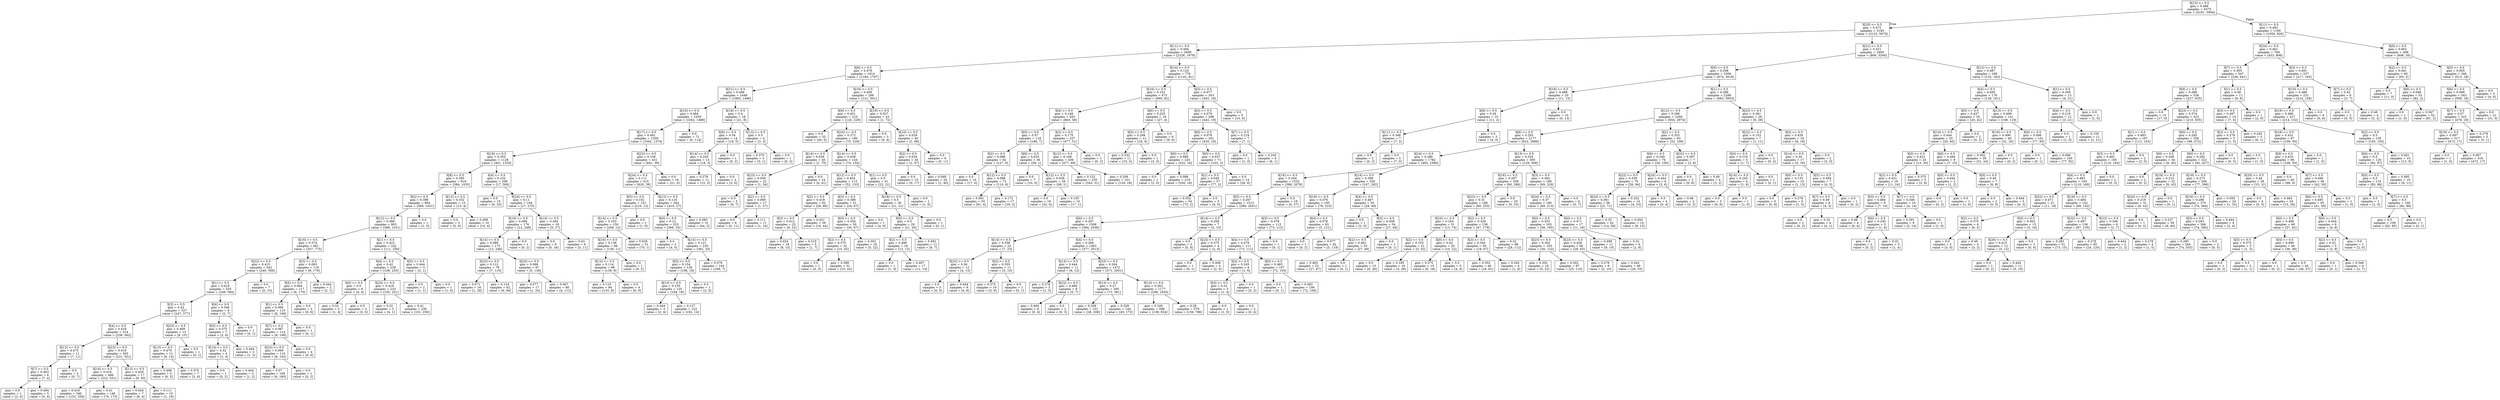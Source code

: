 digraph Tree {
node [shape=box] ;
0 [label="X[15] <= 0.5\ngini = 0.486\nsamples = 6375\nvalue = [4191, 5904]"] ;
1 [label="X[20] <= 0.5\ngini = 0.472\nsamples = 5185\nvalue = [3132, 5078]"] ;
0 -> 1 [labeldistance=2.5, labelangle=45, headlabel="True"] ;
2 [label="X[11] <= 0.5\ngini = 0.494\nsamples = 2690\nvalue = [2326, 1878]"] ;
1 -> 2 ;
3 [label="X[6] <= 0.5\ngini = 0.479\nsamples = 1914\nvalue = [1184, 1797]"] ;
2 -> 3 ;
4 [label="X[21] <= 0.5\ngini = 0.486\nsamples = 1648\nvalue = [1063, 1496]"] ;
3 -> 4 ;
5 [label="X[10] <= 0.5\ngini = 0.484\nsamples = 1630\nvalue = [1042, 1488]"] ;
4 -> 5 ;
6 [label="X[17] <= 0.5\ngini = 0.491\nsamples = 1559\nvalue = [1042, 1374]"] ;
5 -> 6 ;
7 [label="X[18] <= 0.5\ngini = 0.355\nsamples = 1128\nvalue = [401, 1335]"] ;
6 -> 7 ;
8 [label="X[8] <= 0.5\ngini = 0.395\nsamples = 919\nvalue = [384, 1035]"] ;
7 -> 8 ;
9 [label="X[2] <= 0.5\ngini = 0.388\nsamples = 904\nvalue = [369, 1031]"] ;
8 -> 9 ;
10 [label="X[12] <= 0.5\ngini = 0.388\nsamples = 903\nvalue = [368, 1031]"] ;
9 -> 10 ;
11 [label="X[16] <= 0.5\ngini = 0.374\nsamples = 661\nvalue = [257, 775]"] ;
10 -> 11 ;
12 [label="X[22] <= 0.5\ngini = 0.415\nsamples = 542\nvalue = [249, 599]"] ;
11 -> 12 ;
13 [label="X[1] <= 0.5\ngini = 0.419\nsamples = 535\nvalue = [249, 584]"] ;
12 -> 13 ;
14 [label="X[3] <= 0.5\ngini = 0.42\nsamples = 527\nvalue = [247, 577]"] ;
13 -> 14 ;
15 [label="X[4] <= 0.5\ngini = 0.418\nsamples = 514\nvalue = [238, 562]"] ;
14 -> 15 ;
16 [label="X[13] <= 0.5\ngini = 0.475\nsamples = 11\nvalue = [7, 11]"] ;
15 -> 16 ;
17 [label="X[7] <= 0.5\ngini = 0.463\nsamples = 6\nvalue = [7, 4]"] ;
16 -> 17 ;
18 [label="gini = 0.0\nsamples = 1\nvalue = [2, 0]"] ;
17 -> 18 ;
19 [label="gini = 0.494\nsamples = 5\nvalue = [5, 4]"] ;
17 -> 19 ;
20 [label="gini = 0.0\nsamples = 5\nvalue = [0, 7]"] ;
16 -> 20 ;
21 [label="X[23] <= 0.5\ngini = 0.416\nsamples = 503\nvalue = [231, 551]"] ;
15 -> 21 ;
22 [label="X[14] <= 0.5\ngini = 0.416\nsamples = 486\nvalue = [222, 531]"] ;
21 -> 22 ;
23 [label="gini = 0.418\nsamples = 340\nvalue = [152, 358]"] ;
22 -> 23 ;
24 [label="gini = 0.41\nsamples = 146\nvalue = [70, 173]"] ;
22 -> 24 ;
25 [label="X[13] <= 0.5\ngini = 0.428\nsamples = 17\nvalue = [9, 20]"] ;
21 -> 25 ;
26 [label="gini = 0.444\nsamples = 7\nvalue = [8, 4]"] ;
25 -> 26 ;
27 [label="gini = 0.111\nsamples = 10\nvalue = [1, 16]"] ;
25 -> 27 ;
28 [label="X[23] <= 0.5\ngini = 0.469\nsamples = 13\nvalue = [9, 15]"] ;
14 -> 28 ;
29 [label="X[13] <= 0.5\ngini = 0.476\nsamples = 12\nvalue = [9, 14]"] ;
28 -> 29 ;
30 [label="gini = 0.496\nsamples = 5\nvalue = [6, 5]"] ;
29 -> 30 ;
31 [label="gini = 0.375\nsamples = 7\nvalue = [3, 9]"] ;
29 -> 31 ;
32 [label="gini = 0.0\nsamples = 1\nvalue = [0, 1]"] ;
28 -> 32 ;
33 [label="X[4] <= 0.5\ngini = 0.346\nsamples = 8\nvalue = [2, 7]"] ;
13 -> 33 ;
34 [label="X[5] <= 0.5\ngini = 0.375\nsamples = 7\nvalue = [2, 6]"] ;
33 -> 34 ;
35 [label="X[14] <= 0.5\ngini = 0.32\nsamples = 4\nvalue = [1, 4]"] ;
34 -> 35 ;
36 [label="gini = 0.0\nsamples = 1\nvalue = [0, 2]"] ;
35 -> 36 ;
37 [label="gini = 0.444\nsamples = 3\nvalue = [1, 2]"] ;
35 -> 37 ;
38 [label="gini = 0.444\nsamples = 3\nvalue = [1, 2]"] ;
34 -> 38 ;
39 [label="gini = 0.0\nsamples = 1\nvalue = [0, 1]"] ;
33 -> 39 ;
40 [label="gini = 0.0\nsamples = 7\nvalue = [0, 15]"] ;
12 -> 40 ;
41 [label="X[3] <= 0.5\ngini = 0.083\nsamples = 119\nvalue = [8, 176]"] ;
11 -> 41 ;
42 [label="X[5] <= 0.5\ngini = 0.064\nsamples = 117\nvalue = [6, 175]"] ;
41 -> 42 ;
43 [label="X[1] <= 0.5\ngini = 0.066\nsamples = 115\nvalue = [6, 169]"] ;
42 -> 43 ;
44 [label="X[7] <= 0.5\ngini = 0.067\nsamples = 114\nvalue = [6, 168]"] ;
43 -> 44 ;
45 [label="X[23] <= 0.5\ngini = 0.069\nsamples = 110\nvalue = [6, 162]"] ;
44 -> 45 ;
46 [label="gini = 0.07\nsamples = 109\nvalue = [6, 160]"] ;
45 -> 46 ;
47 [label="gini = 0.0\nsamples = 1\nvalue = [0, 2]"] ;
45 -> 47 ;
48 [label="gini = 0.0\nsamples = 4\nvalue = [0, 6]"] ;
44 -> 48 ;
49 [label="gini = 0.0\nsamples = 1\nvalue = [0, 1]"] ;
43 -> 49 ;
50 [label="gini = 0.0\nsamples = 2\nvalue = [0, 6]"] ;
42 -> 50 ;
51 [label="gini = 0.444\nsamples = 2\nvalue = [2, 1]"] ;
41 -> 51 ;
52 [label="X[1] <= 0.5\ngini = 0.422\nsamples = 242\nvalue = [111, 256]"] ;
10 -> 52 ;
53 [label="X[4] <= 0.5\ngini = 0.42\nsamples = 239\nvalue = [109, 255]"] ;
52 -> 53 ;
54 [label="X[0] <= 0.5\ngini = 0.5\nsamples = 6\nvalue = [4, 4]"] ;
53 -> 54 ;
55 [label="gini = 0.32\nsamples = 3\nvalue = [1, 4]"] ;
54 -> 55 ;
56 [label="gini = 0.0\nsamples = 3\nvalue = [3, 0]"] ;
54 -> 56 ;
57 [label="X[24] <= 0.5\ngini = 0.416\nsamples = 233\nvalue = [105, 251]"] ;
53 -> 57 ;
58 [label="gini = 0.32\nsamples = 3\nvalue = [4, 1]"] ;
57 -> 58 ;
59 [label="gini = 0.41\nsamples = 230\nvalue = [101, 250]"] ;
57 -> 59 ;
60 [label="X[5] <= 0.5\ngini = 0.444\nsamples = 3\nvalue = [2, 1]"] ;
52 -> 60 ;
61 [label="gini = 0.5\nsamples = 2\nvalue = [1, 1]"] ;
60 -> 61 ;
62 [label="gini = 0.0\nsamples = 1\nvalue = [1, 0]"] ;
60 -> 62 ;
63 [label="gini = 0.0\nsamples = 1\nvalue = [1, 0]"] ;
9 -> 63 ;
64 [label="X[13] <= 0.5\ngini = 0.332\nsamples = 15\nvalue = [15, 4]"] ;
8 -> 64 ;
65 [label="gini = 0.0\nsamples = 5\nvalue = [5, 0]"] ;
64 -> 65 ;
66 [label="gini = 0.408\nsamples = 10\nvalue = [10, 4]"] ;
64 -> 66 ;
67 [label="X[4] <= 0.5\ngini = 0.102\nsamples = 209\nvalue = [17, 300]"] ;
7 -> 67 ;
68 [label="gini = 0.0\nsamples = 15\nvalue = [0, 25]"] ;
67 -> 68 ;
69 [label="X[24] <= 0.5\ngini = 0.11\nsamples = 194\nvalue = [17, 275]"] ;
67 -> 69 ;
70 [label="X[16] <= 0.5\ngini = 0.088\nsamples = 176\nvalue = [12, 248]"] ;
69 -> 70 ;
71 [label="X[14] <= 0.5\ngini = 0.089\nsamples = 175\nvalue = [12, 246]"] ;
70 -> 71 ;
72 [label="X[23] <= 0.5\ngini = 0.112\nsamples = 78\nvalue = [7, 110]"] ;
71 -> 72 ;
73 [label="gini = 0.071\nsamples = 16\nvalue = [1, 26]"] ;
72 -> 73 ;
74 [label="gini = 0.124\nsamples = 62\nvalue = [6, 84]"] ;
72 -> 74 ;
75 [label="X[23] <= 0.5\ngini = 0.068\nsamples = 97\nvalue = [5, 136]"] ;
71 -> 75 ;
76 [label="gini = 0.077\nsamples = 17\nvalue = [1, 24]"] ;
75 -> 76 ;
77 [label="gini = 0.067\nsamples = 80\nvalue = [4, 112]"] ;
75 -> 77 ;
78 [label="gini = 0.0\nsamples = 1\nvalue = [0, 2]"] ;
70 -> 78 ;
79 [label="X[14] <= 0.5\ngini = 0.264\nsamples = 18\nvalue = [5, 27]"] ;
69 -> 79 ;
80 [label="gini = 0.0\nsamples = 9\nvalue = [0, 16]"] ;
79 -> 80 ;
81 [label="gini = 0.43\nsamples = 9\nvalue = [5, 11]"] ;
79 -> 81 ;
82 [label="X[22] <= 0.5\ngini = 0.108\nsamples = 431\nvalue = [641, 39]"] ;
6 -> 82 ;
83 [label="X[24] <= 0.5\ngini = 0.111\nsamples = 415\nvalue = [620, 39]"] ;
82 -> 83 ;
84 [label="X[5] <= 0.5\ngini = 0.102\nsamples = 151\nvalue = [210, 12]"] ;
83 -> 84 ;
85 [label="X[14] <= 0.5\ngini = 0.103\nsamples = 150\nvalue = [209, 12]"] ;
84 -> 85 ;
86 [label="X[16] <= 0.5\ngini = 0.136\nsamples = 99\nvalue = [139, 11]"] ;
85 -> 86 ;
87 [label="X[12] <= 0.5\ngini = 0.114\nsamples = 98\nvalue = [139, 9]"] ;
86 -> 87 ;
88 [label="gini = 0.119\nsamples = 94\nvalue = [133, 9]"] ;
87 -> 88 ;
89 [label="gini = 0.0\nsamples = 4\nvalue = [6, 0]"] ;
87 -> 89 ;
90 [label="gini = 0.0\nsamples = 1\nvalue = [0, 2]"] ;
86 -> 90 ;
91 [label="gini = 0.028\nsamples = 51\nvalue = [70, 1]"] ;
85 -> 91 ;
92 [label="gini = 0.0\nsamples = 1\nvalue = [1, 0]"] ;
84 -> 92 ;
93 [label="X[12] <= 0.5\ngini = 0.116\nsamples = 264\nvalue = [410, 27]"] ;
83 -> 93 ;
94 [label="X[0] <= 0.5\ngini = 0.12\nsamples = 233\nvalue = [366, 25]"] ;
93 -> 94 ;
95 [label="gini = 0.0\nsamples = 3\nvalue = [4, 0]"] ;
94 -> 95 ;
96 [label="X[14] <= 0.5\ngini = 0.121\nsamples = 230\nvalue = [362, 25]"] ;
94 -> 96 ;
97 [label="X[5] <= 0.5\ngini = 0.154\nsamples = 126\nvalue = [196, 18]"] ;
96 -> 97 ;
98 [label="X[13] <= 0.5\ngini = 0.155\nsamples = 125\nvalue = [194, 18]"] ;
97 -> 98 ;
99 [label="gini = 0.444\nsamples = 3\nvalue = [2, 4]"] ;
98 -> 99 ;
100 [label="gini = 0.127\nsamples = 122\nvalue = [192, 14]"] ;
98 -> 100 ;
101 [label="gini = 0.0\nsamples = 1\nvalue = [2, 0]"] ;
97 -> 101 ;
102 [label="gini = 0.078\nsamples = 104\nvalue = [166, 7]"] ;
96 -> 102 ;
103 [label="gini = 0.083\nsamples = 31\nvalue = [44, 2]"] ;
93 -> 103 ;
104 [label="gini = 0.0\nsamples = 16\nvalue = [21, 0]"] ;
82 -> 104 ;
105 [label="gini = 0.0\nsamples = 71\nvalue = [0, 114]"] ;
5 -> 105 ;
106 [label="X[18] <= 0.5\ngini = 0.4\nsamples = 18\nvalue = [21, 8]"] ;
4 -> 106 ;
107 [label="X[9] <= 0.5\ngini = 0.34\nsamples = 14\nvalue = [18, 5]"] ;
106 -> 107 ;
108 [label="X[14] <= 0.5\ngini = 0.245\nsamples = 13\nvalue = [18, 3]"] ;
107 -> 108 ;
109 [label="gini = 0.278\nsamples = 11\nvalue = [15, 3]"] ;
108 -> 109 ;
110 [label="gini = 0.0\nsamples = 2\nvalue = [3, 0]"] ;
108 -> 110 ;
111 [label="gini = 0.0\nsamples = 1\nvalue = [0, 2]"] ;
107 -> 111 ;
112 [label="X[13] <= 0.5\ngini = 0.5\nsamples = 4\nvalue = [3, 3]"] ;
106 -> 112 ;
113 [label="gini = 0.375\nsamples = 3\nvalue = [3, 1]"] ;
112 -> 113 ;
114 [label="gini = 0.0\nsamples = 1\nvalue = [0, 2]"] ;
112 -> 114 ;
115 [label="X[16] <= 0.5\ngini = 0.409\nsamples = 266\nvalue = [121, 301]"] ;
3 -> 115 ;
116 [label="X[9] <= 0.5\ngini = 0.451\nsamples = 223\nvalue = [120, 229]"] ;
115 -> 116 ;
117 [label="gini = 0.0\nsamples = 33\nvalue = [45, 0]"] ;
116 -> 117 ;
118 [label="X[24] <= 0.5\ngini = 0.372\nsamples = 190\nvalue = [75, 229]"] ;
116 -> 118 ;
119 [label="X[14] <= 0.5\ngini = 0.026\nsamples = 46\nvalue = [1, 75]"] ;
118 -> 119 ;
120 [label="X[23] <= 0.5\ngini = 0.056\nsamples = 22\nvalue = [1, 34]"] ;
119 -> 120 ;
121 [label="gini = 0.0\nsamples = 5\nvalue = [0, 7]"] ;
120 -> 121 ;
122 [label="X[2] <= 0.5\ngini = 0.069\nsamples = 17\nvalue = [1, 27]"] ;
120 -> 122 ;
123 [label="gini = 0.0\nsamples = 6\nvalue = [0, 11]"] ;
122 -> 123 ;
124 [label="gini = 0.111\nsamples = 11\nvalue = [1, 16]"] ;
122 -> 124 ;
125 [label="gini = 0.0\nsamples = 24\nvalue = [0, 41]"] ;
119 -> 125 ;
126 [label="X[14] <= 0.5\ngini = 0.438\nsamples = 144\nvalue = [74, 154]"] ;
118 -> 126 ;
127 [label="X[12] <= 0.5\ngini = 0.404\nsamples = 113\nvalue = [52, 133]"] ;
126 -> 127 ;
128 [label="X[2] <= 0.5\ngini = 0.418\nsamples = 62\nvalue = [28, 66]"] ;
127 -> 128 ;
129 [label="X[3] <= 0.5\ngini = 0.412\nsamples = 23\nvalue = [9, 22]"] ;
128 -> 129 ;
130 [label="gini = 0.454\nsamples = 18\nvalue = [8, 15]"] ;
129 -> 130 ;
131 [label="gini = 0.219\nsamples = 5\nvalue = [1, 7]"] ;
129 -> 131 ;
132 [label="gini = 0.421\nsamples = 39\nvalue = [19, 44]"] ;
128 -> 132 ;
133 [label="X[3] <= 0.5\ngini = 0.388\nsamples = 51\nvalue = [24, 67]"] ;
127 -> 133 ;
134 [label="X[0] <= 0.5\ngini = 0.354\nsamples = 50\nvalue = [20, 67]"] ;
133 -> 134 ;
135 [label="X[2] <= 0.5\ngini = 0.375\nsamples = 32\nvalue = [15, 45]"] ;
134 -> 135 ;
136 [label="gini = 0.0\nsamples = 1\nvalue = [0, 3]"] ;
135 -> 136 ;
137 [label="gini = 0.388\nsamples = 31\nvalue = [15, 42]"] ;
135 -> 137 ;
138 [label="gini = 0.302\nsamples = 18\nvalue = [5, 22]"] ;
134 -> 138 ;
139 [label="gini = 0.0\nsamples = 1\nvalue = [4, 0]"] ;
133 -> 139 ;
140 [label="X[1] <= 0.5\ngini = 0.5\nsamples = 31\nvalue = [22, 21]"] ;
126 -> 140 ;
141 [label="X[18] <= 0.5\ngini = 0.5\nsamples = 30\nvalue = [21, 21]"] ;
140 -> 141 ;
142 [label="X[0] <= 0.5\ngini = 0.5\nsamples = 29\nvalue = [21, 20]"] ;
141 -> 142 ;
143 [label="X[2] <= 0.5\ngini = 0.499\nsamples = 18\nvalue = [12, 13]"] ;
142 -> 143 ;
144 [label="gini = 0.0\nsamples = 1\nvalue = [1, 0]"] ;
143 -> 144 ;
145 [label="gini = 0.497\nsamples = 17\nvalue = [11, 13]"] ;
143 -> 145 ;
146 [label="gini = 0.492\nsamples = 11\nvalue = [9, 7]"] ;
142 -> 146 ;
147 [label="gini = 0.0\nsamples = 1\nvalue = [0, 1]"] ;
141 -> 147 ;
148 [label="gini = 0.0\nsamples = 1\nvalue = [1, 0]"] ;
140 -> 148 ;
149 [label="X[19] <= 0.5\ngini = 0.027\nsamples = 43\nvalue = [1, 72]"] ;
115 -> 149 ;
150 [label="gini = 0.0\nsamples = 3\nvalue = [0, 4]"] ;
149 -> 150 ;
151 [label="X[10] <= 0.5\ngini = 0.029\nsamples = 40\nvalue = [1, 68]"] ;
149 -> 151 ;
152 [label="X[2] <= 0.5\ngini = 0.034\nsamples = 34\nvalue = [1, 57]"] ;
151 -> 152 ;
153 [label="gini = 0.0\nsamples = 10\nvalue = [0, 17]"] ;
152 -> 153 ;
154 [label="gini = 0.048\nsamples = 24\nvalue = [1, 40]"] ;
152 -> 154 ;
155 [label="gini = 0.0\nsamples = 6\nvalue = [0, 11]"] ;
151 -> 155 ;
156 [label="X[14] <= 0.5\ngini = 0.124\nsamples = 776\nvalue = [1142, 81]"] ;
2 -> 156 ;
157 [label="X[16] <= 0.5\ngini = 0.151\nsamples = 473\nvalue = [690, 62]"] ;
156 -> 157 ;
158 [label="X[4] <= 0.5\ngini = 0.148\nsamples = 455\nvalue = [663, 58]"] ;
157 -> 158 ;
159 [label="X[0] <= 0.5\ngini = 0.07\nsamples = 118\nvalue = [186, 7]"] ;
158 -> 159 ;
160 [label="X[2] <= 0.5\ngini = 0.086\nsamples = 82\nvalue = [127, 6]"] ;
159 -> 160 ;
161 [label="gini = 0.0\nsamples = 10\nvalue = [17, 0]"] ;
160 -> 161 ;
162 [label="X[12] <= 0.5\ngini = 0.098\nsamples = 72\nvalue = [110, 6]"] ;
160 -> 162 ;
163 [label="gini = 0.081\nsamples = 55\nvalue = [91, 4]"] ;
162 -> 163 ;
164 [label="gini = 0.172\nsamples = 17\nvalue = [19, 2]"] ;
162 -> 164 ;
165 [label="X[6] <= 0.5\ngini = 0.033\nsamples = 36\nvalue = [59, 1]"] ;
159 -> 165 ;
166 [label="gini = 0.0\nsamples = 7\nvalue = [10, 0]"] ;
165 -> 166 ;
167 [label="X[12] <= 0.5\ngini = 0.039\nsamples = 29\nvalue = [49, 1]"] ;
165 -> 167 ;
168 [label="gini = 0.0\nsamples = 19\nvalue = [32, 0]"] ;
167 -> 168 ;
169 [label="gini = 0.105\nsamples = 10\nvalue = [17, 1]"] ;
167 -> 169 ;
170 [label="X[2] <= 0.5\ngini = 0.175\nsamples = 337\nvalue = [477, 51]"] ;
158 -> 170 ;
171 [label="X[12] <= 0.5\ngini = 0.169\nsamples = 336\nvalue = [477, 49]"] ;
170 -> 171 ;
172 [label="gini = 0.152\nsamples = 235\nvalue = [343, 31]"] ;
171 -> 172 ;
173 [label="gini = 0.209\nsamples = 101\nvalue = [134, 18]"] ;
171 -> 173 ;
174 [label="gini = 0.0\nsamples = 1\nvalue = [0, 2]"] ;
170 -> 174 ;
175 [label="X[6] <= 0.5\ngini = 0.225\nsamples = 18\nvalue = [27, 4]"] ;
157 -> 175 ;
176 [label="X[5] <= 0.5\ngini = 0.298\nsamples = 12\nvalue = [18, 4]"] ;
175 -> 176 ;
177 [label="gini = 0.332\nsamples = 11\nvalue = [15, 4]"] ;
176 -> 177 ;
178 [label="gini = 0.0\nsamples = 1\nvalue = [3, 0]"] ;
176 -> 178 ;
179 [label="gini = 0.0\nsamples = 6\nvalue = [9, 0]"] ;
175 -> 179 ;
180 [label="X[5] <= 0.5\ngini = 0.077\nsamples = 303\nvalue = [452, 19]"] ;
156 -> 180 ;
181 [label="X[3] <= 0.5\ngini = 0.079\nsamples = 298\nvalue = [442, 19]"] ;
180 -> 181 ;
182 [label="X[6] <= 0.5\ngini = 0.076\nsamples = 291\nvalue = [435, 18]"] ;
181 -> 182 ;
183 [label="X[0] <= 0.5\ngini = 0.088\nsamples = 220\nvalue = [332, 16]"] ;
182 -> 183 ;
184 [label="gini = 0.0\nsamples = 1\nvalue = [2, 0]"] ;
183 -> 184 ;
185 [label="gini = 0.088\nsamples = 219\nvalue = [330, 16]"] ;
183 -> 185 ;
186 [label="X[0] <= 0.5\ngini = 0.037\nsamples = 71\nvalue = [103, 2]"] ;
182 -> 186 ;
187 [label="X[1] <= 0.5\ngini = 0.049\nsamples = 57\nvalue = [77, 2]"] ;
186 -> 187 ;
188 [label="gini = 0.052\nsamples = 54\nvalue = [73, 2]"] ;
187 -> 188 ;
189 [label="gini = 0.0\nsamples = 3\nvalue = [4, 0]"] ;
187 -> 189 ;
190 [label="gini = 0.0\nsamples = 14\nvalue = [26, 0]"] ;
186 -> 190 ;
191 [label="X[7] <= 0.5\ngini = 0.219\nsamples = 7\nvalue = [7, 1]"] ;
181 -> 191 ;
192 [label="gini = 0.0\nsamples = 1\nvalue = [1, 0]"] ;
191 -> 192 ;
193 [label="gini = 0.245\nsamples = 6\nvalue = [6, 1]"] ;
191 -> 193 ;
194 [label="gini = 0.0\nsamples = 5\nvalue = [10, 0]"] ;
180 -> 194 ;
195 [label="X[21] <= 0.5\ngini = 0.321\nsamples = 2495\nvalue = [806, 3200]"] ;
1 -> 195 ;
196 [label="X[9] <= 0.5\ngini = 0.298\nsamples = 2306\nvalue = [674, 3018]"] ;
195 -> 196 ;
197 [label="X[16] <= 0.5\ngini = 0.488\nsamples = 20\nvalue = [11, 15]"] ;
196 -> 197 ;
198 [label="X[8] <= 0.5\ngini = 0.26\nsamples = 10\nvalue = [11, 2]"] ;
197 -> 198 ;
199 [label="X[11] <= 0.5\ngini = 0.346\nsamples = 7\nvalue = [7, 2]"] ;
198 -> 199 ;
200 [label="gini = 0.0\nsamples = 2\nvalue = [0, 2]"] ;
199 -> 200 ;
201 [label="gini = 0.0\nsamples = 5\nvalue = [7, 0]"] ;
199 -> 201 ;
202 [label="gini = 0.0\nsamples = 3\nvalue = [4, 0]"] ;
198 -> 202 ;
203 [label="gini = 0.0\nsamples = 10\nvalue = [0, 13]"] ;
197 -> 203 ;
204 [label="X[1] <= 0.5\ngini = 0.296\nsamples = 2286\nvalue = [663, 3003]"] ;
196 -> 204 ;
205 [label="X[12] <= 0.5\ngini = 0.296\nsamples = 2260\nvalue = [654, 2974]"] ;
204 -> 205 ;
206 [label="X[6] <= 0.5\ngini = 0.293\nsamples = 2177\nvalue = [622, 2866]"] ;
205 -> 206 ;
207 [label="X[24] <= 0.5\ngini = 0.286\nsamples = 1782\nvalue = [493, 2360]"] ;
206 -> 207 ;
208 [label="X[16] <= 0.5\ngini = 0.264\nsamples = 1532\nvalue = [386, 2078]"] ;
207 -> 208 ;
209 [label="X[5] <= 0.5\ngini = 0.267\nsamples = 1513\nvalue = [386, 2051]"] ;
208 -> 209 ;
210 [label="X[0] <= 0.5\ngini = 0.267\nsamples = 1506\nvalue = [384, 2036]"] ;
209 -> 210 ;
211 [label="X[14] <= 0.5\ngini = 0.358\nsamples = 23\nvalue = [7, 23]"] ;
210 -> 211 ;
212 [label="X[23] <= 0.5\ngini = 0.36\nsamples = 12\nvalue = [4, 13]"] ;
211 -> 212 ;
213 [label="gini = 0.0\nsamples = 3\nvalue = [0, 5]"] ;
212 -> 213 ;
214 [label="gini = 0.444\nsamples = 9\nvalue = [4, 8]"] ;
212 -> 214 ;
215 [label="X[2] <= 0.5\ngini = 0.355\nsamples = 11\nvalue = [3, 10]"] ;
211 -> 215 ;
216 [label="gini = 0.375\nsamples = 10\nvalue = [3, 9]"] ;
215 -> 216 ;
217 [label="gini = 0.0\nsamples = 1\nvalue = [0, 1]"] ;
215 -> 217 ;
218 [label="X[4] <= 0.5\ngini = 0.266\nsamples = 1483\nvalue = [377, 2013]"] ;
210 -> 218 ;
219 [label="X[14] <= 0.5\ngini = 0.444\nsamples = 11\nvalue = [6, 12]"] ;
218 -> 219 ;
220 [label="gini = 0.278\nsamples = 3\nvalue = [1, 5]"] ;
219 -> 220 ;
221 [label="X[22] <= 0.5\ngini = 0.486\nsamples = 8\nvalue = [5, 7]"] ;
219 -> 221 ;
222 [label="gini = 0.494\nsamples = 6\nvalue = [5, 4]"] ;
221 -> 222 ;
223 [label="gini = 0.0\nsamples = 2\nvalue = [0, 3]"] ;
221 -> 223 ;
224 [label="X[23] <= 0.5\ngini = 0.264\nsamples = 1472\nvalue = [371, 2001]"] ;
218 -> 224 ;
225 [label="X[13] <= 0.5\ngini = 0.27\nsamples = 295\nvalue = [73, 381]"] ;
224 -> 225 ;
226 [label="gini = 0.209\nsamples = 151\nvalue = [28, 208]"] ;
225 -> 226 ;
227 [label="gini = 0.328\nsamples = 144\nvalue = [45, 173]"] ;
225 -> 227 ;
228 [label="X[14] <= 0.5\ngini = 0.262\nsamples = 1177\nvalue = [298, 1620]"] ;
224 -> 228 ;
229 [label="gini = 0.245\nsamples = 598\nvalue = [139, 834]"] ;
228 -> 229 ;
230 [label="gini = 0.28\nsamples = 579\nvalue = [159, 786]"] ;
228 -> 230 ;
231 [label="X[14] <= 0.5\ngini = 0.208\nsamples = 7\nvalue = [2, 15]"] ;
209 -> 231 ;
232 [label="gini = 0.0\nsamples = 3\nvalue = [0, 9]"] ;
231 -> 232 ;
233 [label="X[23] <= 0.5\ngini = 0.375\nsamples = 4\nvalue = [2, 6]"] ;
231 -> 233 ;
234 [label="gini = 0.0\nsamples = 1\nvalue = [0, 1]"] ;
233 -> 234 ;
235 [label="gini = 0.408\nsamples = 3\nvalue = [2, 5]"] ;
233 -> 235 ;
236 [label="gini = 0.0\nsamples = 19\nvalue = [0, 27]"] ;
208 -> 236 ;
237 [label="X[14] <= 0.5\ngini = 0.399\nsamples = 250\nvalue = [107, 282]"] ;
207 -> 237 ;
238 [label="X[16] <= 0.5\ngini = 0.376\nsamples = 195\nvalue = [78, 233]"] ;
237 -> 238 ;
239 [label="X[5] <= 0.5\ngini = 0.478\nsamples = 112\nvalue = [73, 112]"] ;
238 -> 239 ;
240 [label="X[4] <= 0.5\ngini = 0.479\nsamples = 111\nvalue = [73, 111]"] ;
239 -> 240 ;
241 [label="X[2] <= 0.5\ngini = 0.245\nsamples = 4\nvalue = [1, 6]"] ;
240 -> 241 ;
242 [label="X[3] <= 0.5\ngini = 0.32\nsamples = 3\nvalue = [1, 4]"] ;
241 -> 242 ;
243 [label="gini = 0.0\nsamples = 1\nvalue = [1, 0]"] ;
242 -> 243 ;
244 [label="gini = 0.0\nsamples = 2\nvalue = [0, 4]"] ;
242 -> 244 ;
245 [label="gini = 0.0\nsamples = 1\nvalue = [0, 2]"] ;
241 -> 245 ;
246 [label="X[0] <= 0.5\ngini = 0.483\nsamples = 107\nvalue = [72, 105]"] ;
240 -> 246 ;
247 [label="gini = 0.0\nsamples = 1\nvalue = [0, 1]"] ;
246 -> 247 ;
248 [label="gini = 0.483\nsamples = 106\nvalue = [72, 104]"] ;
246 -> 248 ;
249 [label="gini = 0.0\nsamples = 1\nvalue = [0, 1]"] ;
239 -> 249 ;
250 [label="X[4] <= 0.5\ngini = 0.076\nsamples = 83\nvalue = [5, 121]"] ;
238 -> 250 ;
251 [label="gini = 0.0\nsamples = 1\nvalue = [0, 2]"] ;
250 -> 251 ;
252 [label="gini = 0.077\nsamples = 82\nvalue = [5, 119]"] ;
250 -> 252 ;
253 [label="X[4] <= 0.5\ngini = 0.467\nsamples = 55\nvalue = [29, 49]"] ;
237 -> 253 ;
254 [label="gini = 0.0\nsamples = 1\nvalue = [2, 0]"] ;
253 -> 254 ;
255 [label="X[3] <= 0.5\ngini = 0.458\nsamples = 54\nvalue = [27, 49]"] ;
253 -> 255 ;
256 [label="X[2] <= 0.5\ngini = 0.461\nsamples = 53\nvalue = [27, 48]"] ;
255 -> 256 ;
257 [label="gini = 0.463\nsamples = 52\nvalue = [27, 47]"] ;
256 -> 257 ;
258 [label="gini = 0.0\nsamples = 1\nvalue = [0, 1]"] ;
256 -> 258 ;
259 [label="gini = 0.0\nsamples = 1\nvalue = [0, 1]"] ;
255 -> 259 ;
260 [label="X[13] <= 0.5\ngini = 0.324\nsamples = 395\nvalue = [129, 506]"] ;
206 -> 260 ;
261 [label="X[16] <= 0.5\ngini = 0.287\nsamples = 209\nvalue = [60, 286]"] ;
260 -> 261 ;
262 [label="X[23] <= 0.5\ngini = 0.31\nsamples = 189\nvalue = [60, 253]"] ;
261 -> 262 ;
263 [label="X[24] <= 0.5\ngini = 0.254\nsamples = 51\nvalue = [13, 74]"] ;
262 -> 263 ;
264 [label="X[2] <= 0.5\ngini = 0.103\nsamples = 31\nvalue = [3, 52]"] ;
263 -> 264 ;
265 [label="gini = 0.0\nsamples = 15\nvalue = [0, 26]"] ;
264 -> 265 ;
266 [label="gini = 0.185\nsamples = 16\nvalue = [3, 26]"] ;
264 -> 266 ;
267 [label="X[0] <= 0.5\ngini = 0.43\nsamples = 20\nvalue = [10, 22]"] ;
263 -> 267 ;
268 [label="gini = 0.375\nsamples = 15\nvalue = [6, 18]"] ;
267 -> 268 ;
269 [label="gini = 0.5\nsamples = 5\nvalue = [4, 4]"] ;
267 -> 269 ;
270 [label="X[2] <= 0.5\ngini = 0.329\nsamples = 138\nvalue = [47, 179]"] ;
262 -> 270 ;
271 [label="X[3] <= 0.5\ngini = 0.344\nsamples = 50\nvalue = [19, 67]"] ;
270 -> 271 ;
272 [label="gini = 0.352\nsamples = 46\nvalue = [18, 61]"] ;
271 -> 272 ;
273 [label="gini = 0.245\nsamples = 4\nvalue = [1, 6]"] ;
271 -> 273 ;
274 [label="gini = 0.32\nsamples = 88\nvalue = [28, 112]"] ;
270 -> 274 ;
275 [label="gini = 0.0\nsamples = 20\nvalue = [0, 33]"] ;
261 -> 275 ;
276 [label="X[3] <= 0.5\ngini = 0.364\nsamples = 186\nvalue = [69, 220]"] ;
260 -> 276 ;
277 [label="X[24] <= 0.5\ngini = 0.37\nsamples = 180\nvalue = [69, 213]"] ;
276 -> 277 ;
278 [label="X[0] <= 0.5\ngini = 0.353\nsamples = 163\nvalue = [58, 195]"] ;
277 -> 278 ;
279 [label="X[23] <= 0.5\ngini = 0.302\nsamples = 105\nvalue = [30, 132]"] ;
278 -> 279 ;
280 [label="gini = 0.302\nsamples = 18\nvalue = [5, 22]"] ;
279 -> 280 ;
281 [label="gini = 0.302\nsamples = 87\nvalue = [25, 110]"] ;
279 -> 281 ;
282 [label="X[23] <= 0.5\ngini = 0.426\nsamples = 58\nvalue = [28, 63]"] ;
278 -> 282 ;
283 [label="gini = 0.278\nsamples = 9\nvalue = [2, 10]"] ;
282 -> 283 ;
284 [label="gini = 0.442\nsamples = 49\nvalue = [26, 53]"] ;
282 -> 284 ;
285 [label="X[0] <= 0.5\ngini = 0.471\nsamples = 17\nvalue = [11, 18]"] ;
277 -> 285 ;
286 [label="gini = 0.499\nsamples = 11\nvalue = [9, 10]"] ;
285 -> 286 ;
287 [label="gini = 0.32\nsamples = 6\nvalue = [2, 8]"] ;
285 -> 287 ;
288 [label="gini = 0.0\nsamples = 6\nvalue = [0, 7]"] ;
276 -> 288 ;
289 [label="X[2] <= 0.5\ngini = 0.353\nsamples = 83\nvalue = [32, 108]"] ;
205 -> 289 ;
290 [label="X[6] <= 0.5\ngini = 0.349\nsamples = 76\nvalue = [29, 100]"] ;
289 -> 290 ;
291 [label="X[22] <= 0.5\ngini = 0.339\nsamples = 70\nvalue = [26, 94]"] ;
290 -> 291 ;
292 [label="X[24] <= 0.5\ngini = 0.361\nsamples = 56\nvalue = [22, 71]"] ;
291 -> 292 ;
293 [label="gini = 0.32\nsamples = 42\nvalue = [14, 56]"] ;
292 -> 293 ;
294 [label="gini = 0.454\nsamples = 14\nvalue = [8, 15]"] ;
292 -> 294 ;
295 [label="gini = 0.252\nsamples = 14\nvalue = [4, 23]"] ;
291 -> 295 ;
296 [label="X[24] <= 0.5\ngini = 0.444\nsamples = 6\nvalue = [3, 6]"] ;
290 -> 296 ;
297 [label="gini = 0.0\nsamples = 4\nvalue = [0, 4]"] ;
296 -> 297 ;
298 [label="gini = 0.48\nsamples = 2\nvalue = [3, 2]"] ;
296 -> 298 ;
299 [label="X[22] <= 0.5\ngini = 0.397\nsamples = 7\nvalue = [3, 8]"] ;
289 -> 299 ;
300 [label="gini = 0.0\nsamples = 3\nvalue = [0, 6]"] ;
299 -> 300 ;
301 [label="gini = 0.48\nsamples = 4\nvalue = [3, 2]"] ;
299 -> 301 ;
302 [label="X[23] <= 0.5\ngini = 0.361\nsamples = 26\nvalue = [9, 29]"] ;
204 -> 302 ;
303 [label="X[22] <= 0.5\ngini = 0.153\nsamples = 7\nvalue = [1, 11]"] ;
302 -> 303 ;
304 [label="X[4] <= 0.5\ngini = 0.219\nsamples = 5\nvalue = [1, 7]"] ;
303 -> 304 ;
305 [label="X[14] <= 0.5\ngini = 0.245\nsamples = 4\nvalue = [1, 6]"] ;
304 -> 305 ;
306 [label="gini = 0.0\nsamples = 3\nvalue = [0, 6]"] ;
305 -> 306 ;
307 [label="gini = 0.0\nsamples = 1\nvalue = [1, 0]"] ;
305 -> 307 ;
308 [label="gini = 0.0\nsamples = 1\nvalue = [0, 1]"] ;
304 -> 308 ;
309 [label="gini = 0.0\nsamples = 2\nvalue = [0, 4]"] ;
303 -> 309 ;
310 [label="X[4] <= 0.5\ngini = 0.426\nsamples = 19\nvalue = [8, 18]"] ;
302 -> 310 ;
311 [label="X[14] <= 0.5\ngini = 0.34\nsamples = 17\nvalue = [5, 18]"] ;
310 -> 311 ;
312 [label="X[6] <= 0.5\ngini = 0.133\nsamples = 10\nvalue = [1, 13]"] ;
311 -> 312 ;
313 [label="gini = 0.0\nsamples = 5\nvalue = [0, 8]"] ;
312 -> 313 ;
314 [label="gini = 0.278\nsamples = 5\nvalue = [1, 5]"] ;
312 -> 314 ;
315 [label="X[5] <= 0.5\ngini = 0.494\nsamples = 7\nvalue = [4, 5]"] ;
311 -> 315 ;
316 [label="X[7] <= 0.5\ngini = 0.49\nsamples = 6\nvalue = [4, 3]"] ;
315 -> 316 ;
317 [label="gini = 0.0\nsamples = 2\nvalue = [0, 2]"] ;
316 -> 317 ;
318 [label="gini = 0.32\nsamples = 4\nvalue = [4, 1]"] ;
316 -> 318 ;
319 [label="gini = 0.0\nsamples = 1\nvalue = [0, 2]"] ;
315 -> 319 ;
320 [label="gini = 0.0\nsamples = 2\nvalue = [3, 0]"] ;
310 -> 320 ;
321 [label="X[12] <= 0.5\ngini = 0.487\nsamples = 189\nvalue = [132, 182]"] ;
195 -> 321 ;
322 [label="X[4] <= 0.5\ngini = 0.493\nsamples = 176\nvalue = [128, 161]"] ;
321 -> 322 ;
323 [label="X[5] <= 0.5\ngini = 0.437\nsamples = 35\nvalue = [20, 42]"] ;
322 -> 323 ;
324 [label="X[14] <= 0.5\ngini = 0.444\nsamples = 33\nvalue = [20, 40]"] ;
323 -> 324 ;
325 [label="X[0] <= 0.5\ngini = 0.422\nsamples = 24\nvalue = [13, 30]"] ;
324 -> 325 ;
326 [label="X[2] <= 0.5\ngini = 0.431\nsamples = 19\nvalue = [11, 24]"] ;
325 -> 326 ;
327 [label="X[3] <= 0.5\ngini = 0.484\nsamples = 9\nvalue = [7, 10]"] ;
326 -> 327 ;
328 [label="gini = 0.48\nsamples = 4\nvalue = [6, 4]"] ;
327 -> 328 ;
329 [label="X[6] <= 0.5\ngini = 0.245\nsamples = 5\nvalue = [1, 6]"] ;
327 -> 329 ;
330 [label="gini = 0.0\nsamples = 2\nvalue = [0, 2]"] ;
329 -> 330 ;
331 [label="gini = 0.32\nsamples = 3\nvalue = [1, 4]"] ;
329 -> 331 ;
332 [label="X[7] <= 0.5\ngini = 0.346\nsamples = 10\nvalue = [4, 14]"] ;
326 -> 332 ;
333 [label="gini = 0.291\nsamples = 9\nvalue = [3, 14]"] ;
332 -> 333 ;
334 [label="gini = 0.0\nsamples = 1\nvalue = [1, 0]"] ;
332 -> 334 ;
335 [label="gini = 0.375\nsamples = 5\nvalue = [2, 6]"] ;
325 -> 335 ;
336 [label="X[6] <= 0.5\ngini = 0.484\nsamples = 9\nvalue = [7, 10]"] ;
324 -> 336 ;
337 [label="X[0] <= 0.5\ngini = 0.444\nsamples = 2\nvalue = [1, 2]"] ;
336 -> 337 ;
338 [label="gini = 0.0\nsamples = 1\nvalue = [0, 2]"] ;
337 -> 338 ;
339 [label="gini = 0.0\nsamples = 1\nvalue = [1, 0]"] ;
337 -> 339 ;
340 [label="X[0] <= 0.5\ngini = 0.49\nsamples = 7\nvalue = [6, 8]"] ;
336 -> 340 ;
341 [label="gini = 0.0\nsamples = 2\nvalue = [0, 5]"] ;
340 -> 341 ;
342 [label="gini = 0.444\nsamples = 5\nvalue = [6, 3]"] ;
340 -> 342 ;
343 [label="gini = 0.0\nsamples = 2\nvalue = [0, 2]"] ;
323 -> 343 ;
344 [label="X[13] <= 0.5\ngini = 0.499\nsamples = 141\nvalue = [108, 119]"] ;
322 -> 344 ;
345 [label="X[16] <= 0.5\ngini = 0.496\nsamples = 40\nvalue = [31, 26]"] ;
344 -> 345 ;
346 [label="gini = 0.492\nsamples = 39\nvalue = [31, 24]"] ;
345 -> 346 ;
347 [label="gini = 0.0\nsamples = 1\nvalue = [0, 2]"] ;
345 -> 347 ;
348 [label="X[0] <= 0.5\ngini = 0.496\nsamples = 101\nvalue = [77, 93]"] ;
344 -> 348 ;
349 [label="gini = 0.0\nsamples = 1\nvalue = [0, 1]"] ;
348 -> 349 ;
350 [label="gini = 0.496\nsamples = 100\nvalue = [77, 92]"] ;
348 -> 350 ;
351 [label="X[1] <= 0.5\ngini = 0.269\nsamples = 13\nvalue = [4, 21]"] ;
321 -> 351 ;
352 [label="X[4] <= 0.5\ngini = 0.219\nsamples = 12\nvalue = [3, 21]"] ;
351 -> 352 ;
353 [label="gini = 0.0\nsamples = 1\nvalue = [1, 0]"] ;
352 -> 353 ;
354 [label="gini = 0.159\nsamples = 11\nvalue = [2, 21]"] ;
352 -> 354 ;
355 [label="gini = 0.0\nsamples = 1\nvalue = [1, 0]"] ;
351 -> 355 ;
356 [label="X[11] <= 0.5\ngini = 0.492\nsamples = 1190\nvalue = [1059, 826]"] ;
0 -> 356 [labeldistance=2.5, labelangle=-45, headlabel="False"] ;
357 [label="X[24] <= 0.5\ngini = 0.461\nsamples = 784\nvalue = [453, 806]"] ;
356 -> 357 ;
358 [label="X[7] <= 0.5\ngini = 0.393\nsamples = 547\nvalue = [236, 641]"] ;
357 -> 358 ;
359 [label="X[9] <= 0.5\ngini = 0.388\nsamples = 536\nvalue = [227, 635]"] ;
358 -> 359 ;
360 [label="gini = 0.0\nsamples = 13\nvalue = [17, 0]"] ;
359 -> 360 ;
361 [label="X[23] <= 0.5\ngini = 0.374\nsamples = 523\nvalue = [210, 635]"] ;
359 -> 361 ;
362 [label="X[1] <= 0.5\ngini = 0.483\nsamples = 167\nvalue = [112, 163]"] ;
361 -> 362 ;
363 [label="X[3] <= 0.5\ngini = 0.481\nsamples = 165\nvalue = [110, 163]"] ;
362 -> 363 ;
364 [label="X[4] <= 0.5\ngini = 0.483\nsamples = 163\nvalue = [110, 160]"] ;
363 -> 364 ;
365 [label="X[22] <= 0.5\ngini = 0.471\nsamples = 21\nvalue = [11, 18]"] ;
364 -> 365 ;
366 [label="X[2] <= 0.5\ngini = 0.375\nsamples = 6\nvalue = [6, 2]"] ;
365 -> 366 ;
367 [label="gini = 0.0\nsamples = 2\nvalue = [3, 0]"] ;
366 -> 367 ;
368 [label="gini = 0.48\nsamples = 4\nvalue = [3, 2]"] ;
366 -> 368 ;
369 [label="X[0] <= 0.5\ngini = 0.363\nsamples = 15\nvalue = [5, 16]"] ;
365 -> 369 ;
370 [label="X[20] <= 0.5\ngini = 0.415\nsamples = 12\nvalue = [5, 12]"] ;
369 -> 370 ;
371 [label="gini = 0.0\nsamples = 1\nvalue = [0, 2]"] ;
370 -> 371 ;
372 [label="gini = 0.444\nsamples = 11\nvalue = [5, 10]"] ;
370 -> 372 ;
373 [label="gini = 0.0\nsamples = 3\nvalue = [0, 4]"] ;
369 -> 373 ;
374 [label="X[18] <= 0.5\ngini = 0.484\nsamples = 142\nvalue = [99, 142]"] ;
364 -> 374 ;
375 [label="X[22] <= 0.5\ngini = 0.487\nsamples = 136\nvalue = [97, 135]"] ;
374 -> 375 ;
376 [label="gini = 0.283\nsamples = 51\nvalue = [73, 15]"] ;
375 -> 376 ;
377 [label="gini = 0.278\nsamples = 85\nvalue = [24, 120]"] ;
375 -> 377 ;
378 [label="X[22] <= 0.5\ngini = 0.346\nsamples = 6\nvalue = [2, 7]"] ;
374 -> 378 ;
379 [label="gini = 0.444\nsamples = 2\nvalue = [1, 2]"] ;
378 -> 379 ;
380 [label="gini = 0.278\nsamples = 4\nvalue = [1, 5]"] ;
378 -> 380 ;
381 [label="gini = 0.0\nsamples = 2\nvalue = [0, 3]"] ;
363 -> 381 ;
382 [label="gini = 0.0\nsamples = 2\nvalue = [2, 0]"] ;
362 -> 382 ;
383 [label="X[0] <= 0.5\ngini = 0.285\nsamples = 356\nvalue = [98, 472]"] ;
361 -> 383 ;
384 [label="X[6] <= 0.5\ngini = 0.208\nsamples = 34\nvalue = [6, 45]"] ;
383 -> 384 ;
385 [label="gini = 0.0\nsamples = 2\nvalue = [0, 2]"] ;
384 -> 385 ;
386 [label="X[18] <= 0.5\ngini = 0.215\nsamples = 32\nvalue = [6, 43]"] ;
384 -> 386 ;
387 [label="X[20] <= 0.5\ngini = 0.219\nsamples = 31\nvalue = [6, 42]"] ;
386 -> 387 ;
388 [label="gini = 0.0\nsamples = 1\nvalue = [0, 2]"] ;
387 -> 388 ;
389 [label="gini = 0.227\nsamples = 30\nvalue = [6, 40]"] ;
387 -> 389 ;
390 [label="gini = 0.0\nsamples = 1\nvalue = [0, 1]"] ;
386 -> 390 ;
391 [label="X[6] <= 0.5\ngini = 0.292\nsamples = 322\nvalue = [92, 427]"] ;
383 -> 391 ;
392 [label="X[18] <= 0.5\ngini = 0.273\nsamples = 294\nvalue = [77, 396]"] ;
391 -> 392 ;
393 [label="X[19] <= 0.5\ngini = 0.286\nsamples = 270\nvalue = [76, 364]"] ;
392 -> 393 ;
394 [label="X[5] <= 0.5\ngini = 0.283\nsamples = 266\nvalue = [74, 360]"] ;
393 -> 394 ;
395 [label="gini = 0.285\nsamples = 264\nvalue = [74, 355]"] ;
394 -> 395 ;
396 [label="gini = 0.0\nsamples = 2\nvalue = [0, 5]"] ;
394 -> 396 ;
397 [label="gini = 0.444\nsamples = 4\nvalue = [2, 4]"] ;
393 -> 397 ;
398 [label="gini = 0.059\nsamples = 24\nvalue = [1, 32]"] ;
392 -> 398 ;
399 [label="X[20] <= 0.5\ngini = 0.44\nsamples = 28\nvalue = [15, 31]"] ;
391 -> 399 ;
400 [label="gini = 0.0\nsamples = 4\nvalue = [0, 5]"] ;
399 -> 400 ;
401 [label="gini = 0.464\nsamples = 24\nvalue = [15, 26]"] ;
399 -> 401 ;
402 [label="X[1] <= 0.5\ngini = 0.48\nsamples = 11\nvalue = [9, 6]"] ;
358 -> 402 ;
403 [label="X[3] <= 0.5\ngini = 0.497\nsamples = 10\nvalue = [7, 6]"] ;
402 -> 403 ;
404 [label="X[2] <= 0.5\ngini = 0.278\nsamples = 5\nvalue = [1, 5]"] ;
403 -> 404 ;
405 [label="gini = 0.0\nsamples = 4\nvalue = [0, 5]"] ;
404 -> 405 ;
406 [label="gini = 0.0\nsamples = 1\nvalue = [1, 0]"] ;
404 -> 406 ;
407 [label="gini = 0.245\nsamples = 5\nvalue = [6, 1]"] ;
403 -> 407 ;
408 [label="gini = 0.0\nsamples = 1\nvalue = [2, 0]"] ;
402 -> 408 ;
409 [label="X[3] <= 0.5\ngini = 0.491\nsamples = 237\nvalue = [217, 165]"] ;
357 -> 409 ;
410 [label="X[10] <= 0.5\ngini = 0.489\nsamples = 231\nvalue = [214, 158]"] ;
409 -> 410 ;
411 [label="X[19] <= 0.5\ngini = 0.486\nsamples = 227\nvalue = [214, 152]"] ;
410 -> 411 ;
412 [label="X[18] <= 0.5\ngini = 0.431\nsamples = 97\nvalue = [109, 50]"] ;
411 -> 412 ;
413 [label="X[9] <= 0.5\ngini = 0.433\nsamples = 96\nvalue = [108, 50]"] ;
412 -> 413 ;
414 [label="gini = 0.0\nsamples = 40\nvalue = [66, 0]"] ;
413 -> 414 ;
415 [label="X[7] <= 0.5\ngini = 0.496\nsamples = 56\nvalue = [42, 50]"] ;
413 -> 415 ;
416 [label="X[6] <= 0.5\ngini = 0.495\nsamples = 55\nvalue = [41, 50]"] ;
415 -> 416 ;
417 [label="X[0] <= 0.5\ngini = 0.498\nsamples = 49\nvalue = [37, 42]"] ;
416 -> 417 ;
418 [label="X[5] <= 0.5\ngini = 0.375\nsamples = 3\nvalue = [1, 3]"] ;
417 -> 418 ;
419 [label="gini = 0.0\nsamples = 1\nvalue = [0, 2]"] ;
418 -> 419 ;
420 [label="gini = 0.5\nsamples = 2\nvalue = [1, 1]"] ;
418 -> 420 ;
421 [label="X[4] <= 0.5\ngini = 0.499\nsamples = 46\nvalue = [36, 39]"] ;
417 -> 421 ;
422 [label="gini = 0.0\nsamples = 1\nvalue = [0, 2]"] ;
421 -> 422 ;
423 [label="gini = 0.5\nsamples = 45\nvalue = [36, 37]"] ;
421 -> 423 ;
424 [label="X[0] <= 0.5\ngini = 0.444\nsamples = 6\nvalue = [4, 8]"] ;
416 -> 424 ;
425 [label="X[2] <= 0.5\ngini = 0.32\nsamples = 5\nvalue = [2, 8]"] ;
424 -> 425 ;
426 [label="gini = 0.0\nsamples = 1\nvalue = [0, 1]"] ;
425 -> 426 ;
427 [label="gini = 0.346\nsamples = 4\nvalue = [2, 7]"] ;
425 -> 427 ;
428 [label="gini = 0.0\nsamples = 1\nvalue = [2, 0]"] ;
424 -> 428 ;
429 [label="gini = 0.0\nsamples = 1\nvalue = [1, 0]"] ;
415 -> 429 ;
430 [label="gini = 0.0\nsamples = 1\nvalue = [1, 0]"] ;
412 -> 430 ;
431 [label="X[2] <= 0.5\ngini = 0.5\nsamples = 130\nvalue = [105, 102]"] ;
411 -> 431 ;
432 [label="X[6] <= 0.5\ngini = 0.5\nsamples = 120\nvalue = [92, 97]"] ;
431 -> 432 ;
433 [label="X[0] <= 0.5\ngini = 0.5\nsamples = 110\nvalue = [83, 86]"] ;
432 -> 433 ;
434 [label="gini = 0.0\nsamples = 1\nvalue = [1, 0]"] ;
433 -> 434 ;
435 [label="X[7] <= 0.5\ngini = 0.5\nsamples = 109\nvalue = [82, 86]"] ;
433 -> 435 ;
436 [label="gini = 0.5\nsamples = 108\nvalue = [82, 85]"] ;
435 -> 436 ;
437 [label="gini = 0.0\nsamples = 1\nvalue = [0, 1]"] ;
435 -> 437 ;
438 [label="gini = 0.495\nsamples = 10\nvalue = [9, 11]"] ;
432 -> 438 ;
439 [label="gini = 0.401\nsamples = 10\nvalue = [13, 5]"] ;
431 -> 439 ;
440 [label="gini = 0.0\nsamples = 4\nvalue = [0, 6]"] ;
410 -> 440 ;
441 [label="X[7] <= 0.5\ngini = 0.42\nsamples = 6\nvalue = [3, 7]"] ;
409 -> 441 ;
442 [label="gini = 0.0\nsamples = 2\nvalue = [0, 5]"] ;
441 -> 442 ;
443 [label="gini = 0.48\nsamples = 4\nvalue = [3, 2]"] ;
441 -> 443 ;
444 [label="X[0] <= 0.5\ngini = 0.062\nsamples = 406\nvalue = [606, 20]"] ;
356 -> 444 ;
445 [label="X[2] <= 0.5\ngini = 0.041\nsamples = 60\nvalue = [93, 2]"] ;
444 -> 445 ;
446 [label="gini = 0.0\nsamples = 7\nvalue = [11, 0]"] ;
445 -> 446 ;
447 [label="X[6] <= 0.5\ngini = 0.046\nsamples = 53\nvalue = [82, 2]"] ;
445 -> 447 ;
448 [label="gini = 0.0\nsamples = 1\nvalue = [1, 0]"] ;
447 -> 448 ;
449 [label="gini = 0.047\nsamples = 52\nvalue = [81, 2]"] ;
447 -> 449 ;
450 [label="X[5] <= 0.5\ngini = 0.065\nsamples = 346\nvalue = [513, 18]"] ;
444 -> 450 ;
451 [label="X[6] <= 0.5\ngini = 0.066\nsamples = 343\nvalue = [509, 18]"] ;
450 -> 451 ;
452 [label="X[7] <= 0.5\ngini = 0.07\nsamples = 322\nvalue = [478, 18]"] ;
451 -> 452 ;
453 [label="X[19] <= 0.5\ngini = 0.067\nsamples = 317\nvalue = [473, 17]"] ;
452 -> 453 ;
454 [label="gini = 0.0\nsamples = 1\nvalue = [1, 0]"] ;
453 -> 454 ;
455 [label="gini = 0.067\nsamples = 316\nvalue = [472, 17]"] ;
453 -> 455 ;
456 [label="gini = 0.278\nsamples = 5\nvalue = [5, 1]"] ;
452 -> 456 ;
457 [label="gini = 0.0\nsamples = 21\nvalue = [31, 0]"] ;
451 -> 457 ;
458 [label="gini = 0.0\nsamples = 3\nvalue = [4, 0]"] ;
450 -> 458 ;
}